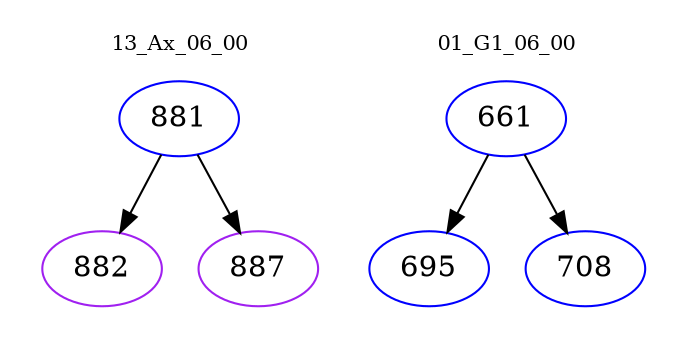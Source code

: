 digraph{
subgraph cluster_0 {
color = white
label = "13_Ax_06_00";
fontsize=10;
T0_881 [label="881", color="blue"]
T0_881 -> T0_882 [color="black"]
T0_882 [label="882", color="purple"]
T0_881 -> T0_887 [color="black"]
T0_887 [label="887", color="purple"]
}
subgraph cluster_1 {
color = white
label = "01_G1_06_00";
fontsize=10;
T1_661 [label="661", color="blue"]
T1_661 -> T1_695 [color="black"]
T1_695 [label="695", color="blue"]
T1_661 -> T1_708 [color="black"]
T1_708 [label="708", color="blue"]
}
}

